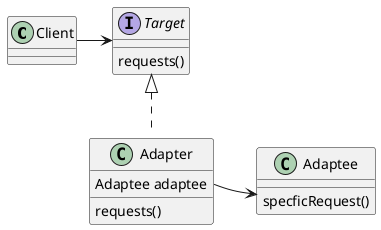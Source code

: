 @startuml Object Adaptor
class Client{

}
interface Target{
    requests()
}
class Adaptee{
    specficRequest()
}
class Adapter implements Target {
    Adaptee adaptee
    requests()
}
Client -r-> Target
Adapter::adaptee -r-> Adaptee
@enduml